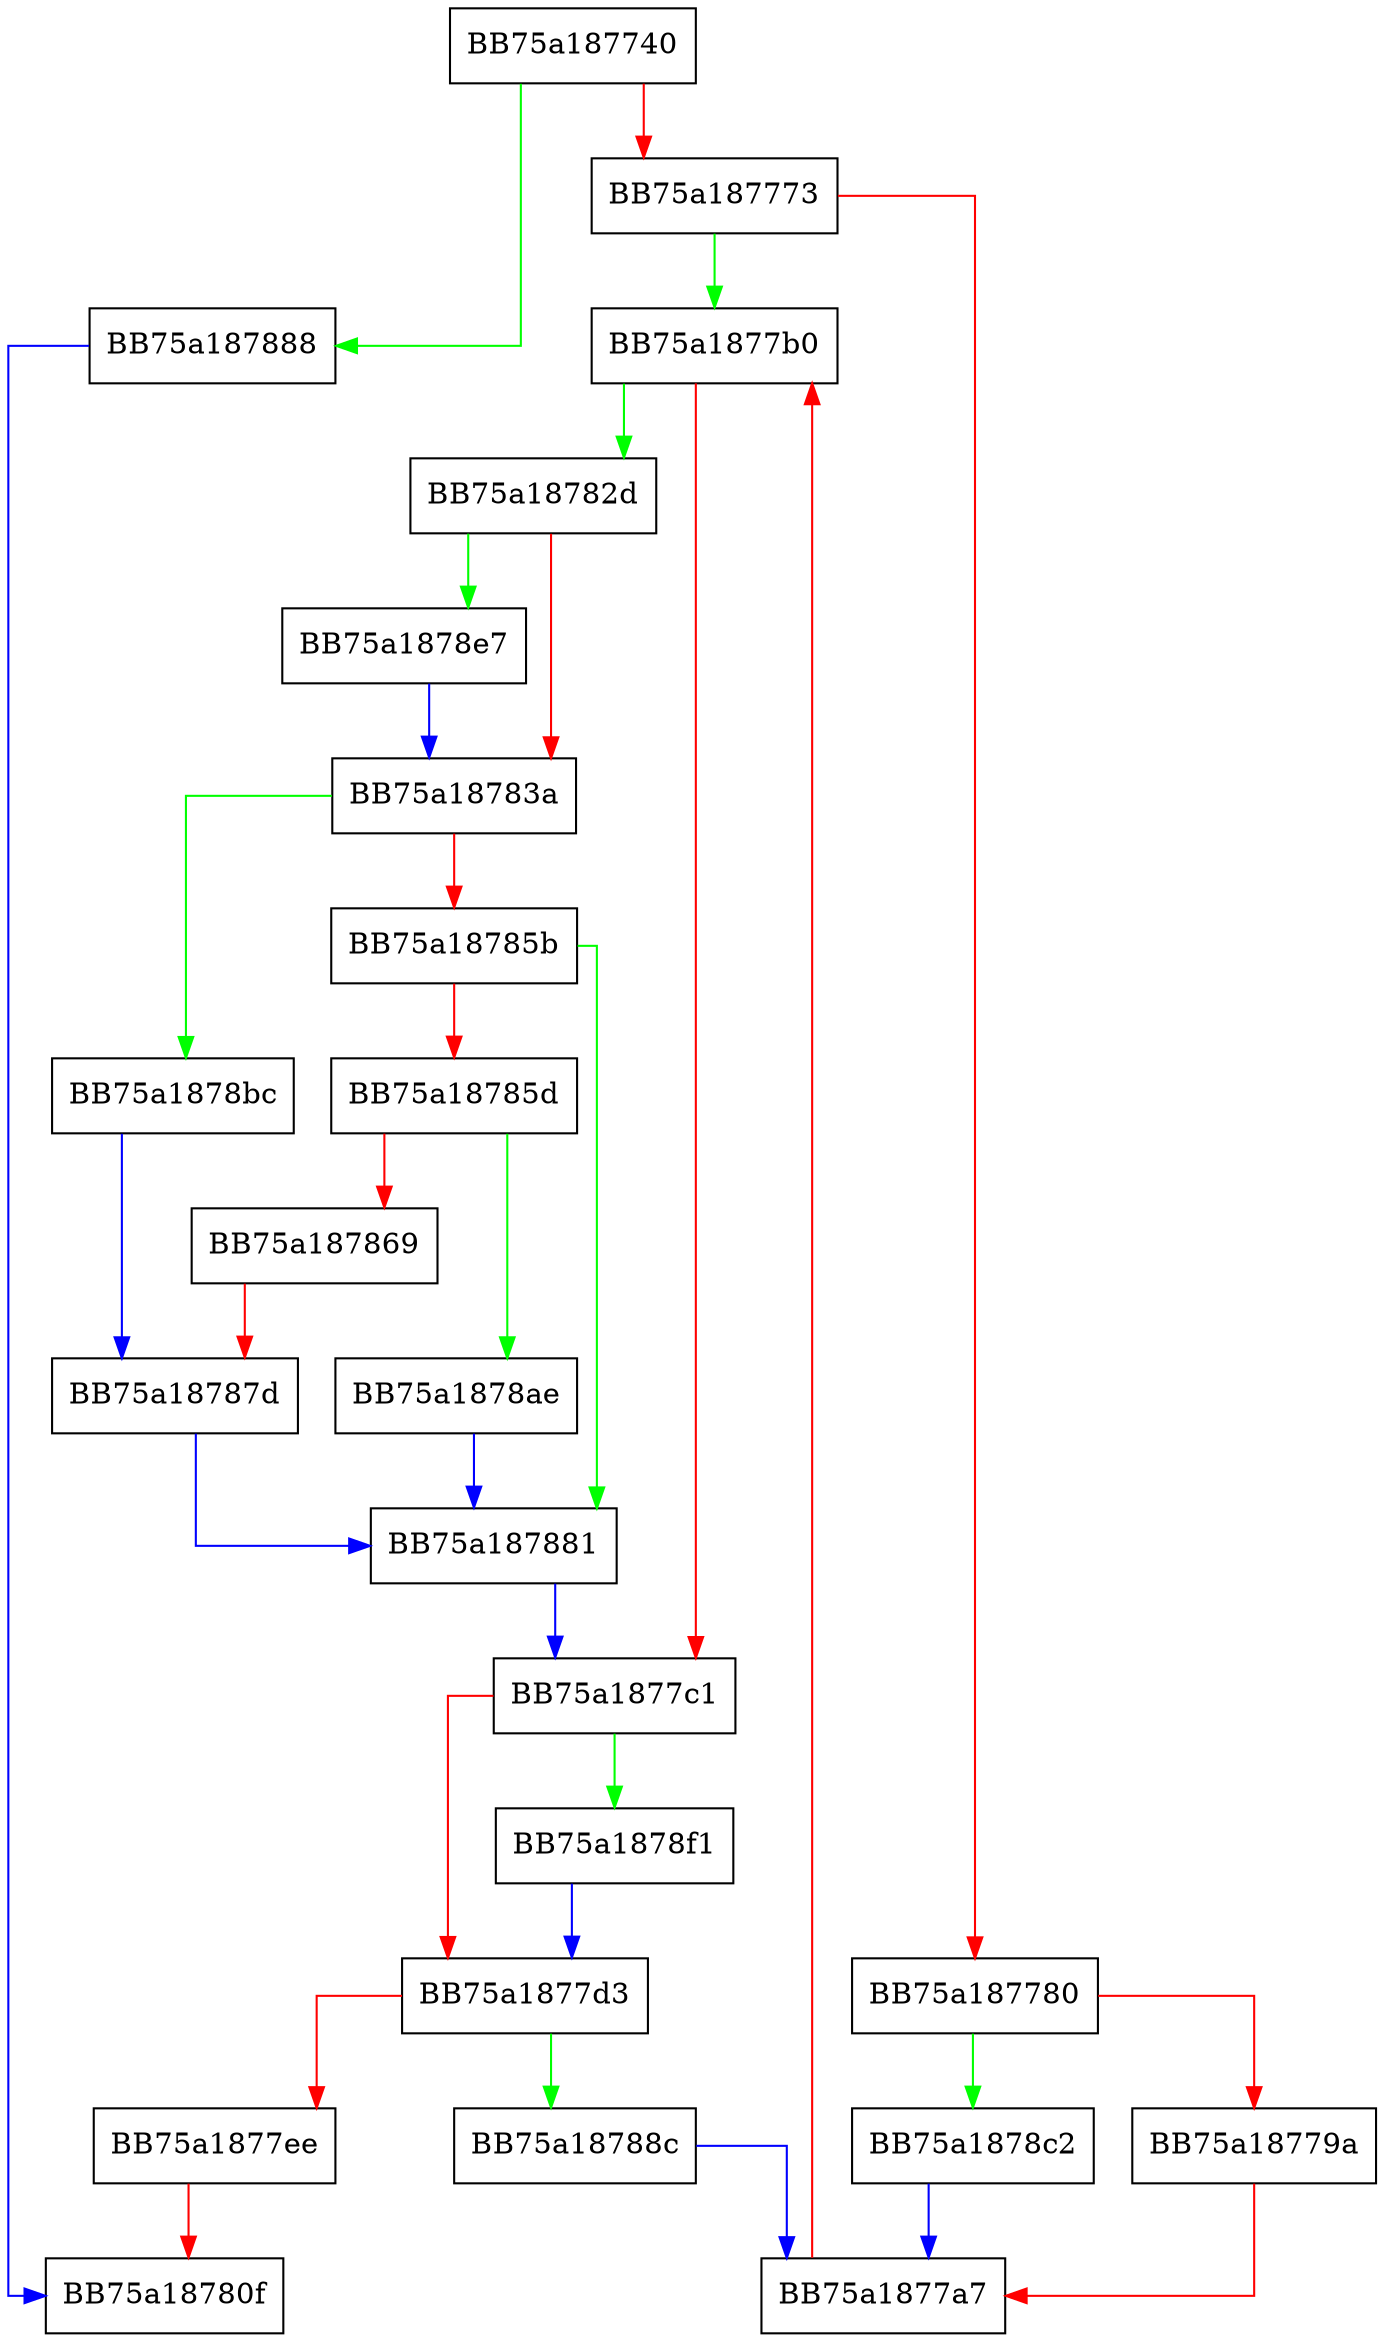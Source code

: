digraph storeData {
  node [shape="box"];
  graph [splines=ortho];
  BB75a187740 -> BB75a187888 [color="green"];
  BB75a187740 -> BB75a187773 [color="red"];
  BB75a187773 -> BB75a1877b0 [color="green"];
  BB75a187773 -> BB75a187780 [color="red"];
  BB75a187780 -> BB75a1878c2 [color="green"];
  BB75a187780 -> BB75a18779a [color="red"];
  BB75a18779a -> BB75a1877a7 [color="red"];
  BB75a1877a7 -> BB75a1877b0 [color="red"];
  BB75a1877b0 -> BB75a18782d [color="green"];
  BB75a1877b0 -> BB75a1877c1 [color="red"];
  BB75a1877c1 -> BB75a1878f1 [color="green"];
  BB75a1877c1 -> BB75a1877d3 [color="red"];
  BB75a1877d3 -> BB75a18788c [color="green"];
  BB75a1877d3 -> BB75a1877ee [color="red"];
  BB75a1877ee -> BB75a18780f [color="red"];
  BB75a18782d -> BB75a1878e7 [color="green"];
  BB75a18782d -> BB75a18783a [color="red"];
  BB75a18783a -> BB75a1878bc [color="green"];
  BB75a18783a -> BB75a18785b [color="red"];
  BB75a18785b -> BB75a187881 [color="green"];
  BB75a18785b -> BB75a18785d [color="red"];
  BB75a18785d -> BB75a1878ae [color="green"];
  BB75a18785d -> BB75a187869 [color="red"];
  BB75a187869 -> BB75a18787d [color="red"];
  BB75a18787d -> BB75a187881 [color="blue"];
  BB75a187881 -> BB75a1877c1 [color="blue"];
  BB75a187888 -> BB75a18780f [color="blue"];
  BB75a18788c -> BB75a1877a7 [color="blue"];
  BB75a1878ae -> BB75a187881 [color="blue"];
  BB75a1878bc -> BB75a18787d [color="blue"];
  BB75a1878c2 -> BB75a1877a7 [color="blue"];
  BB75a1878e7 -> BB75a18783a [color="blue"];
  BB75a1878f1 -> BB75a1877d3 [color="blue"];
}